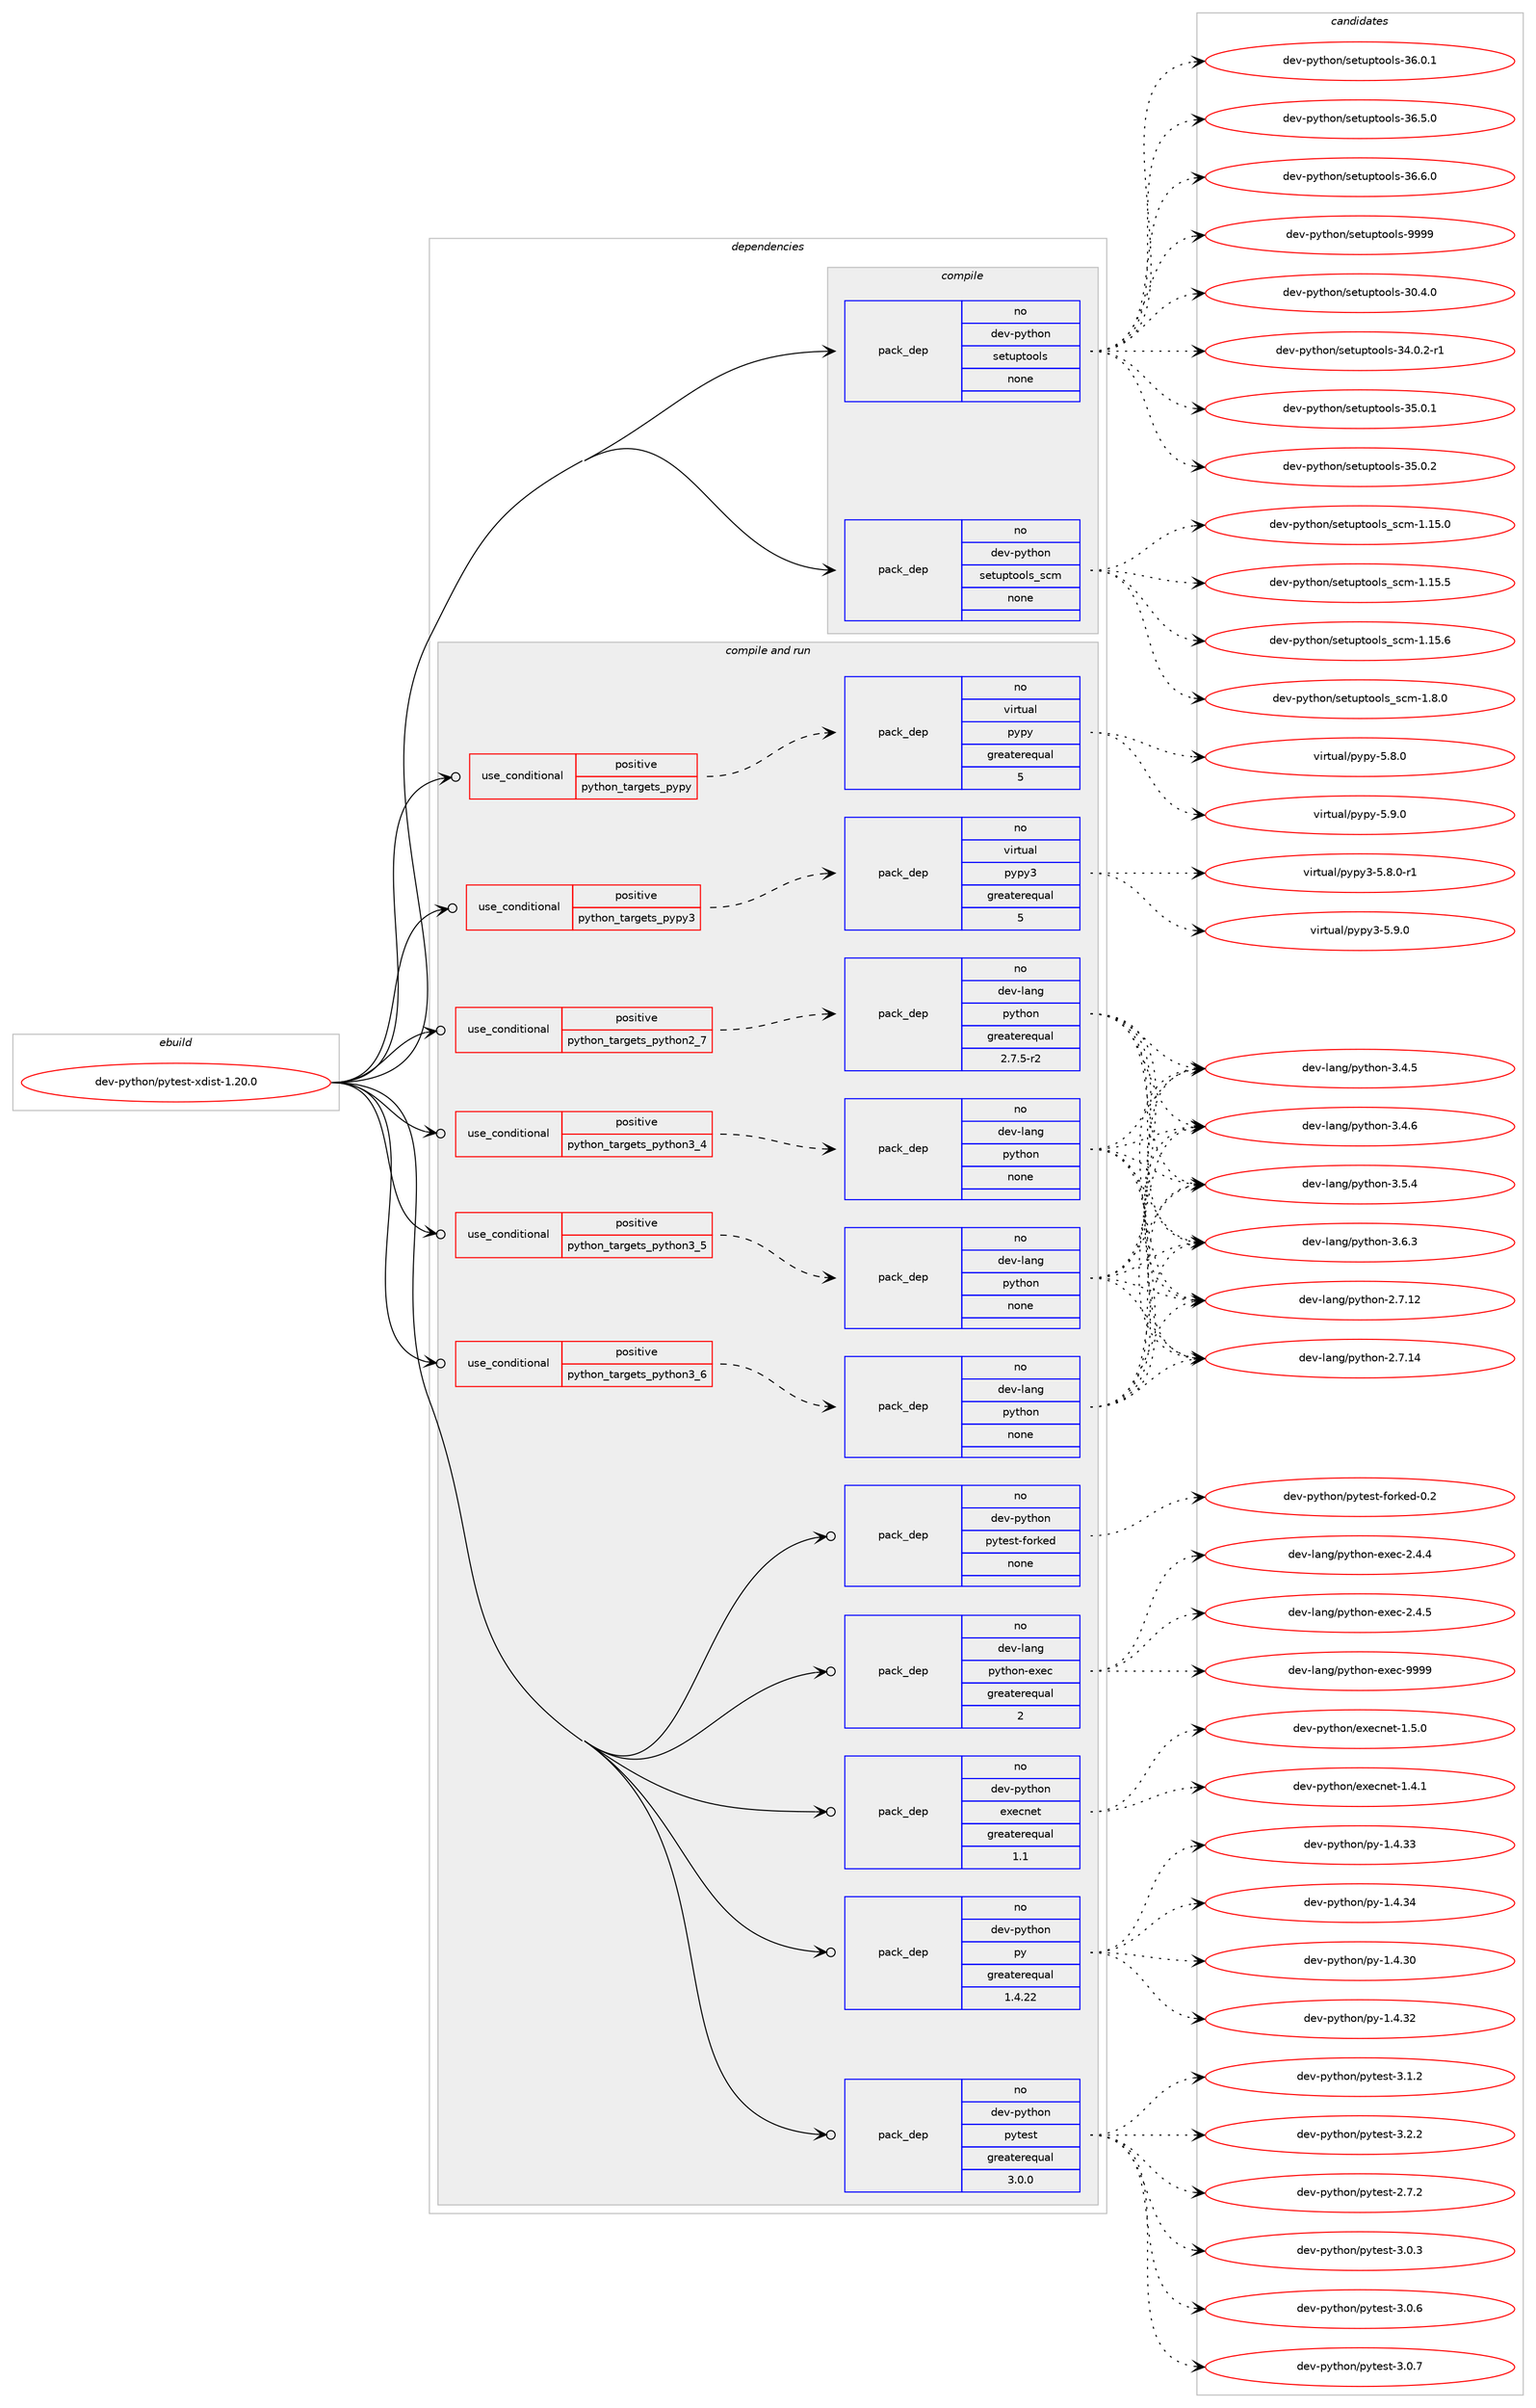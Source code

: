 digraph prolog {

# *************
# Graph options
# *************

newrank=true;
concentrate=true;
compound=true;
graph [rankdir=LR,fontname=Helvetica,fontsize=10,ranksep=1.5];#, ranksep=2.5, nodesep=0.2];
edge  [arrowhead=vee];
node  [fontname=Helvetica,fontsize=10];

# **********
# The ebuild
# **********

subgraph cluster_leftcol {
color=gray;
rank=same;
label=<<i>ebuild</i>>;
id [label="dev-python/pytest-xdist-1.20.0", color=red, width=4, href="../dev-python/pytest-xdist-1.20.0.svg"];
}

# ****************
# The dependencies
# ****************

subgraph cluster_midcol {
color=gray;
label=<<i>dependencies</i>>;
subgraph cluster_compile {
fillcolor="#eeeeee";
style=filled;
label=<<i>compile</i>>;
subgraph pack136801 {
dependency180532 [label=<<TABLE BORDER="0" CELLBORDER="1" CELLSPACING="0" CELLPADDING="4" WIDTH="220"><TR><TD ROWSPAN="6" CELLPADDING="30">pack_dep</TD></TR><TR><TD WIDTH="110">no</TD></TR><TR><TD>dev-python</TD></TR><TR><TD>setuptools</TD></TR><TR><TD>none</TD></TR><TR><TD></TD></TR></TABLE>>, shape=none, color=blue];
}
id:e -> dependency180532:w [weight=20,style="solid",arrowhead="vee"];
subgraph pack136802 {
dependency180533 [label=<<TABLE BORDER="0" CELLBORDER="1" CELLSPACING="0" CELLPADDING="4" WIDTH="220"><TR><TD ROWSPAN="6" CELLPADDING="30">pack_dep</TD></TR><TR><TD WIDTH="110">no</TD></TR><TR><TD>dev-python</TD></TR><TR><TD>setuptools_scm</TD></TR><TR><TD>none</TD></TR><TR><TD></TD></TR></TABLE>>, shape=none, color=blue];
}
id:e -> dependency180533:w [weight=20,style="solid",arrowhead="vee"];
}
subgraph cluster_compileandrun {
fillcolor="#eeeeee";
style=filled;
label=<<i>compile and run</i>>;
subgraph cond39792 {
dependency180534 [label=<<TABLE BORDER="0" CELLBORDER="1" CELLSPACING="0" CELLPADDING="4"><TR><TD ROWSPAN="3" CELLPADDING="10">use_conditional</TD></TR><TR><TD>positive</TD></TR><TR><TD>python_targets_pypy</TD></TR></TABLE>>, shape=none, color=red];
subgraph pack136803 {
dependency180535 [label=<<TABLE BORDER="0" CELLBORDER="1" CELLSPACING="0" CELLPADDING="4" WIDTH="220"><TR><TD ROWSPAN="6" CELLPADDING="30">pack_dep</TD></TR><TR><TD WIDTH="110">no</TD></TR><TR><TD>virtual</TD></TR><TR><TD>pypy</TD></TR><TR><TD>greaterequal</TD></TR><TR><TD>5</TD></TR></TABLE>>, shape=none, color=blue];
}
dependency180534:e -> dependency180535:w [weight=20,style="dashed",arrowhead="vee"];
}
id:e -> dependency180534:w [weight=20,style="solid",arrowhead="odotvee"];
subgraph cond39793 {
dependency180536 [label=<<TABLE BORDER="0" CELLBORDER="1" CELLSPACING="0" CELLPADDING="4"><TR><TD ROWSPAN="3" CELLPADDING="10">use_conditional</TD></TR><TR><TD>positive</TD></TR><TR><TD>python_targets_pypy3</TD></TR></TABLE>>, shape=none, color=red];
subgraph pack136804 {
dependency180537 [label=<<TABLE BORDER="0" CELLBORDER="1" CELLSPACING="0" CELLPADDING="4" WIDTH="220"><TR><TD ROWSPAN="6" CELLPADDING="30">pack_dep</TD></TR><TR><TD WIDTH="110">no</TD></TR><TR><TD>virtual</TD></TR><TR><TD>pypy3</TD></TR><TR><TD>greaterequal</TD></TR><TR><TD>5</TD></TR></TABLE>>, shape=none, color=blue];
}
dependency180536:e -> dependency180537:w [weight=20,style="dashed",arrowhead="vee"];
}
id:e -> dependency180536:w [weight=20,style="solid",arrowhead="odotvee"];
subgraph cond39794 {
dependency180538 [label=<<TABLE BORDER="0" CELLBORDER="1" CELLSPACING="0" CELLPADDING="4"><TR><TD ROWSPAN="3" CELLPADDING="10">use_conditional</TD></TR><TR><TD>positive</TD></TR><TR><TD>python_targets_python2_7</TD></TR></TABLE>>, shape=none, color=red];
subgraph pack136805 {
dependency180539 [label=<<TABLE BORDER="0" CELLBORDER="1" CELLSPACING="0" CELLPADDING="4" WIDTH="220"><TR><TD ROWSPAN="6" CELLPADDING="30">pack_dep</TD></TR><TR><TD WIDTH="110">no</TD></TR><TR><TD>dev-lang</TD></TR><TR><TD>python</TD></TR><TR><TD>greaterequal</TD></TR><TR><TD>2.7.5-r2</TD></TR></TABLE>>, shape=none, color=blue];
}
dependency180538:e -> dependency180539:w [weight=20,style="dashed",arrowhead="vee"];
}
id:e -> dependency180538:w [weight=20,style="solid",arrowhead="odotvee"];
subgraph cond39795 {
dependency180540 [label=<<TABLE BORDER="0" CELLBORDER="1" CELLSPACING="0" CELLPADDING="4"><TR><TD ROWSPAN="3" CELLPADDING="10">use_conditional</TD></TR><TR><TD>positive</TD></TR><TR><TD>python_targets_python3_4</TD></TR></TABLE>>, shape=none, color=red];
subgraph pack136806 {
dependency180541 [label=<<TABLE BORDER="0" CELLBORDER="1" CELLSPACING="0" CELLPADDING="4" WIDTH="220"><TR><TD ROWSPAN="6" CELLPADDING="30">pack_dep</TD></TR><TR><TD WIDTH="110">no</TD></TR><TR><TD>dev-lang</TD></TR><TR><TD>python</TD></TR><TR><TD>none</TD></TR><TR><TD></TD></TR></TABLE>>, shape=none, color=blue];
}
dependency180540:e -> dependency180541:w [weight=20,style="dashed",arrowhead="vee"];
}
id:e -> dependency180540:w [weight=20,style="solid",arrowhead="odotvee"];
subgraph cond39796 {
dependency180542 [label=<<TABLE BORDER="0" CELLBORDER="1" CELLSPACING="0" CELLPADDING="4"><TR><TD ROWSPAN="3" CELLPADDING="10">use_conditional</TD></TR><TR><TD>positive</TD></TR><TR><TD>python_targets_python3_5</TD></TR></TABLE>>, shape=none, color=red];
subgraph pack136807 {
dependency180543 [label=<<TABLE BORDER="0" CELLBORDER="1" CELLSPACING="0" CELLPADDING="4" WIDTH="220"><TR><TD ROWSPAN="6" CELLPADDING="30">pack_dep</TD></TR><TR><TD WIDTH="110">no</TD></TR><TR><TD>dev-lang</TD></TR><TR><TD>python</TD></TR><TR><TD>none</TD></TR><TR><TD></TD></TR></TABLE>>, shape=none, color=blue];
}
dependency180542:e -> dependency180543:w [weight=20,style="dashed",arrowhead="vee"];
}
id:e -> dependency180542:w [weight=20,style="solid",arrowhead="odotvee"];
subgraph cond39797 {
dependency180544 [label=<<TABLE BORDER="0" CELLBORDER="1" CELLSPACING="0" CELLPADDING="4"><TR><TD ROWSPAN="3" CELLPADDING="10">use_conditional</TD></TR><TR><TD>positive</TD></TR><TR><TD>python_targets_python3_6</TD></TR></TABLE>>, shape=none, color=red];
subgraph pack136808 {
dependency180545 [label=<<TABLE BORDER="0" CELLBORDER="1" CELLSPACING="0" CELLPADDING="4" WIDTH="220"><TR><TD ROWSPAN="6" CELLPADDING="30">pack_dep</TD></TR><TR><TD WIDTH="110">no</TD></TR><TR><TD>dev-lang</TD></TR><TR><TD>python</TD></TR><TR><TD>none</TD></TR><TR><TD></TD></TR></TABLE>>, shape=none, color=blue];
}
dependency180544:e -> dependency180545:w [weight=20,style="dashed",arrowhead="vee"];
}
id:e -> dependency180544:w [weight=20,style="solid",arrowhead="odotvee"];
subgraph pack136809 {
dependency180546 [label=<<TABLE BORDER="0" CELLBORDER="1" CELLSPACING="0" CELLPADDING="4" WIDTH="220"><TR><TD ROWSPAN="6" CELLPADDING="30">pack_dep</TD></TR><TR><TD WIDTH="110">no</TD></TR><TR><TD>dev-lang</TD></TR><TR><TD>python-exec</TD></TR><TR><TD>greaterequal</TD></TR><TR><TD>2</TD></TR></TABLE>>, shape=none, color=blue];
}
id:e -> dependency180546:w [weight=20,style="solid",arrowhead="odotvee"];
subgraph pack136810 {
dependency180547 [label=<<TABLE BORDER="0" CELLBORDER="1" CELLSPACING="0" CELLPADDING="4" WIDTH="220"><TR><TD ROWSPAN="6" CELLPADDING="30">pack_dep</TD></TR><TR><TD WIDTH="110">no</TD></TR><TR><TD>dev-python</TD></TR><TR><TD>execnet</TD></TR><TR><TD>greaterequal</TD></TR><TR><TD>1.1</TD></TR></TABLE>>, shape=none, color=blue];
}
id:e -> dependency180547:w [weight=20,style="solid",arrowhead="odotvee"];
subgraph pack136811 {
dependency180548 [label=<<TABLE BORDER="0" CELLBORDER="1" CELLSPACING="0" CELLPADDING="4" WIDTH="220"><TR><TD ROWSPAN="6" CELLPADDING="30">pack_dep</TD></TR><TR><TD WIDTH="110">no</TD></TR><TR><TD>dev-python</TD></TR><TR><TD>py</TD></TR><TR><TD>greaterequal</TD></TR><TR><TD>1.4.22</TD></TR></TABLE>>, shape=none, color=blue];
}
id:e -> dependency180548:w [weight=20,style="solid",arrowhead="odotvee"];
subgraph pack136812 {
dependency180549 [label=<<TABLE BORDER="0" CELLBORDER="1" CELLSPACING="0" CELLPADDING="4" WIDTH="220"><TR><TD ROWSPAN="6" CELLPADDING="30">pack_dep</TD></TR><TR><TD WIDTH="110">no</TD></TR><TR><TD>dev-python</TD></TR><TR><TD>pytest</TD></TR><TR><TD>greaterequal</TD></TR><TR><TD>3.0.0</TD></TR></TABLE>>, shape=none, color=blue];
}
id:e -> dependency180549:w [weight=20,style="solid",arrowhead="odotvee"];
subgraph pack136813 {
dependency180550 [label=<<TABLE BORDER="0" CELLBORDER="1" CELLSPACING="0" CELLPADDING="4" WIDTH="220"><TR><TD ROWSPAN="6" CELLPADDING="30">pack_dep</TD></TR><TR><TD WIDTH="110">no</TD></TR><TR><TD>dev-python</TD></TR><TR><TD>pytest-forked</TD></TR><TR><TD>none</TD></TR><TR><TD></TD></TR></TABLE>>, shape=none, color=blue];
}
id:e -> dependency180550:w [weight=20,style="solid",arrowhead="odotvee"];
}
subgraph cluster_run {
fillcolor="#eeeeee";
style=filled;
label=<<i>run</i>>;
}
}

# **************
# The candidates
# **************

subgraph cluster_choices {
rank=same;
color=gray;
label=<<i>candidates</i>>;

subgraph choice136801 {
color=black;
nodesep=1;
choice100101118451121211161041111104711510111611711211611111110811545514846524648 [label="dev-python/setuptools-30.4.0", color=red, width=4,href="../dev-python/setuptools-30.4.0.svg"];
choice1001011184511212111610411111047115101116117112116111111108115455152464846504511449 [label="dev-python/setuptools-34.0.2-r1", color=red, width=4,href="../dev-python/setuptools-34.0.2-r1.svg"];
choice100101118451121211161041111104711510111611711211611111110811545515346484649 [label="dev-python/setuptools-35.0.1", color=red, width=4,href="../dev-python/setuptools-35.0.1.svg"];
choice100101118451121211161041111104711510111611711211611111110811545515346484650 [label="dev-python/setuptools-35.0.2", color=red, width=4,href="../dev-python/setuptools-35.0.2.svg"];
choice100101118451121211161041111104711510111611711211611111110811545515446484649 [label="dev-python/setuptools-36.0.1", color=red, width=4,href="../dev-python/setuptools-36.0.1.svg"];
choice100101118451121211161041111104711510111611711211611111110811545515446534648 [label="dev-python/setuptools-36.5.0", color=red, width=4,href="../dev-python/setuptools-36.5.0.svg"];
choice100101118451121211161041111104711510111611711211611111110811545515446544648 [label="dev-python/setuptools-36.6.0", color=red, width=4,href="../dev-python/setuptools-36.6.0.svg"];
choice10010111845112121116104111110471151011161171121161111111081154557575757 [label="dev-python/setuptools-9999", color=red, width=4,href="../dev-python/setuptools-9999.svg"];
dependency180532:e -> choice100101118451121211161041111104711510111611711211611111110811545514846524648:w [style=dotted,weight="100"];
dependency180532:e -> choice1001011184511212111610411111047115101116117112116111111108115455152464846504511449:w [style=dotted,weight="100"];
dependency180532:e -> choice100101118451121211161041111104711510111611711211611111110811545515346484649:w [style=dotted,weight="100"];
dependency180532:e -> choice100101118451121211161041111104711510111611711211611111110811545515346484650:w [style=dotted,weight="100"];
dependency180532:e -> choice100101118451121211161041111104711510111611711211611111110811545515446484649:w [style=dotted,weight="100"];
dependency180532:e -> choice100101118451121211161041111104711510111611711211611111110811545515446534648:w [style=dotted,weight="100"];
dependency180532:e -> choice100101118451121211161041111104711510111611711211611111110811545515446544648:w [style=dotted,weight="100"];
dependency180532:e -> choice10010111845112121116104111110471151011161171121161111111081154557575757:w [style=dotted,weight="100"];
}
subgraph choice136802 {
color=black;
nodesep=1;
choice1001011184511212111610411111047115101116117112116111111108115951159910945494649534648 [label="dev-python/setuptools_scm-1.15.0", color=red, width=4,href="../dev-python/setuptools_scm-1.15.0.svg"];
choice1001011184511212111610411111047115101116117112116111111108115951159910945494649534653 [label="dev-python/setuptools_scm-1.15.5", color=red, width=4,href="../dev-python/setuptools_scm-1.15.5.svg"];
choice1001011184511212111610411111047115101116117112116111111108115951159910945494649534654 [label="dev-python/setuptools_scm-1.15.6", color=red, width=4,href="../dev-python/setuptools_scm-1.15.6.svg"];
choice10010111845112121116104111110471151011161171121161111111081159511599109454946564648 [label="dev-python/setuptools_scm-1.8.0", color=red, width=4,href="../dev-python/setuptools_scm-1.8.0.svg"];
dependency180533:e -> choice1001011184511212111610411111047115101116117112116111111108115951159910945494649534648:w [style=dotted,weight="100"];
dependency180533:e -> choice1001011184511212111610411111047115101116117112116111111108115951159910945494649534653:w [style=dotted,weight="100"];
dependency180533:e -> choice1001011184511212111610411111047115101116117112116111111108115951159910945494649534654:w [style=dotted,weight="100"];
dependency180533:e -> choice10010111845112121116104111110471151011161171121161111111081159511599109454946564648:w [style=dotted,weight="100"];
}
subgraph choice136803 {
color=black;
nodesep=1;
choice1181051141161179710847112121112121455346564648 [label="virtual/pypy-5.8.0", color=red, width=4,href="../virtual/pypy-5.8.0.svg"];
choice1181051141161179710847112121112121455346574648 [label="virtual/pypy-5.9.0", color=red, width=4,href="../virtual/pypy-5.9.0.svg"];
dependency180535:e -> choice1181051141161179710847112121112121455346564648:w [style=dotted,weight="100"];
dependency180535:e -> choice1181051141161179710847112121112121455346574648:w [style=dotted,weight="100"];
}
subgraph choice136804 {
color=black;
nodesep=1;
choice1181051141161179710847112121112121514553465646484511449 [label="virtual/pypy3-5.8.0-r1", color=red, width=4,href="../virtual/pypy3-5.8.0-r1.svg"];
choice118105114116117971084711212111212151455346574648 [label="virtual/pypy3-5.9.0", color=red, width=4,href="../virtual/pypy3-5.9.0.svg"];
dependency180537:e -> choice1181051141161179710847112121112121514553465646484511449:w [style=dotted,weight="100"];
dependency180537:e -> choice118105114116117971084711212111212151455346574648:w [style=dotted,weight="100"];
}
subgraph choice136805 {
color=black;
nodesep=1;
choice10010111845108971101034711212111610411111045504655464950 [label="dev-lang/python-2.7.12", color=red, width=4,href="../dev-lang/python-2.7.12.svg"];
choice10010111845108971101034711212111610411111045504655464952 [label="dev-lang/python-2.7.14", color=red, width=4,href="../dev-lang/python-2.7.14.svg"];
choice100101118451089711010347112121116104111110455146524653 [label="dev-lang/python-3.4.5", color=red, width=4,href="../dev-lang/python-3.4.5.svg"];
choice100101118451089711010347112121116104111110455146524654 [label="dev-lang/python-3.4.6", color=red, width=4,href="../dev-lang/python-3.4.6.svg"];
choice100101118451089711010347112121116104111110455146534652 [label="dev-lang/python-3.5.4", color=red, width=4,href="../dev-lang/python-3.5.4.svg"];
choice100101118451089711010347112121116104111110455146544651 [label="dev-lang/python-3.6.3", color=red, width=4,href="../dev-lang/python-3.6.3.svg"];
dependency180539:e -> choice10010111845108971101034711212111610411111045504655464950:w [style=dotted,weight="100"];
dependency180539:e -> choice10010111845108971101034711212111610411111045504655464952:w [style=dotted,weight="100"];
dependency180539:e -> choice100101118451089711010347112121116104111110455146524653:w [style=dotted,weight="100"];
dependency180539:e -> choice100101118451089711010347112121116104111110455146524654:w [style=dotted,weight="100"];
dependency180539:e -> choice100101118451089711010347112121116104111110455146534652:w [style=dotted,weight="100"];
dependency180539:e -> choice100101118451089711010347112121116104111110455146544651:w [style=dotted,weight="100"];
}
subgraph choice136806 {
color=black;
nodesep=1;
choice10010111845108971101034711212111610411111045504655464950 [label="dev-lang/python-2.7.12", color=red, width=4,href="../dev-lang/python-2.7.12.svg"];
choice10010111845108971101034711212111610411111045504655464952 [label="dev-lang/python-2.7.14", color=red, width=4,href="../dev-lang/python-2.7.14.svg"];
choice100101118451089711010347112121116104111110455146524653 [label="dev-lang/python-3.4.5", color=red, width=4,href="../dev-lang/python-3.4.5.svg"];
choice100101118451089711010347112121116104111110455146524654 [label="dev-lang/python-3.4.6", color=red, width=4,href="../dev-lang/python-3.4.6.svg"];
choice100101118451089711010347112121116104111110455146534652 [label="dev-lang/python-3.5.4", color=red, width=4,href="../dev-lang/python-3.5.4.svg"];
choice100101118451089711010347112121116104111110455146544651 [label="dev-lang/python-3.6.3", color=red, width=4,href="../dev-lang/python-3.6.3.svg"];
dependency180541:e -> choice10010111845108971101034711212111610411111045504655464950:w [style=dotted,weight="100"];
dependency180541:e -> choice10010111845108971101034711212111610411111045504655464952:w [style=dotted,weight="100"];
dependency180541:e -> choice100101118451089711010347112121116104111110455146524653:w [style=dotted,weight="100"];
dependency180541:e -> choice100101118451089711010347112121116104111110455146524654:w [style=dotted,weight="100"];
dependency180541:e -> choice100101118451089711010347112121116104111110455146534652:w [style=dotted,weight="100"];
dependency180541:e -> choice100101118451089711010347112121116104111110455146544651:w [style=dotted,weight="100"];
}
subgraph choice136807 {
color=black;
nodesep=1;
choice10010111845108971101034711212111610411111045504655464950 [label="dev-lang/python-2.7.12", color=red, width=4,href="../dev-lang/python-2.7.12.svg"];
choice10010111845108971101034711212111610411111045504655464952 [label="dev-lang/python-2.7.14", color=red, width=4,href="../dev-lang/python-2.7.14.svg"];
choice100101118451089711010347112121116104111110455146524653 [label="dev-lang/python-3.4.5", color=red, width=4,href="../dev-lang/python-3.4.5.svg"];
choice100101118451089711010347112121116104111110455146524654 [label="dev-lang/python-3.4.6", color=red, width=4,href="../dev-lang/python-3.4.6.svg"];
choice100101118451089711010347112121116104111110455146534652 [label="dev-lang/python-3.5.4", color=red, width=4,href="../dev-lang/python-3.5.4.svg"];
choice100101118451089711010347112121116104111110455146544651 [label="dev-lang/python-3.6.3", color=red, width=4,href="../dev-lang/python-3.6.3.svg"];
dependency180543:e -> choice10010111845108971101034711212111610411111045504655464950:w [style=dotted,weight="100"];
dependency180543:e -> choice10010111845108971101034711212111610411111045504655464952:w [style=dotted,weight="100"];
dependency180543:e -> choice100101118451089711010347112121116104111110455146524653:w [style=dotted,weight="100"];
dependency180543:e -> choice100101118451089711010347112121116104111110455146524654:w [style=dotted,weight="100"];
dependency180543:e -> choice100101118451089711010347112121116104111110455146534652:w [style=dotted,weight="100"];
dependency180543:e -> choice100101118451089711010347112121116104111110455146544651:w [style=dotted,weight="100"];
}
subgraph choice136808 {
color=black;
nodesep=1;
choice10010111845108971101034711212111610411111045504655464950 [label="dev-lang/python-2.7.12", color=red, width=4,href="../dev-lang/python-2.7.12.svg"];
choice10010111845108971101034711212111610411111045504655464952 [label="dev-lang/python-2.7.14", color=red, width=4,href="../dev-lang/python-2.7.14.svg"];
choice100101118451089711010347112121116104111110455146524653 [label="dev-lang/python-3.4.5", color=red, width=4,href="../dev-lang/python-3.4.5.svg"];
choice100101118451089711010347112121116104111110455146524654 [label="dev-lang/python-3.4.6", color=red, width=4,href="../dev-lang/python-3.4.6.svg"];
choice100101118451089711010347112121116104111110455146534652 [label="dev-lang/python-3.5.4", color=red, width=4,href="../dev-lang/python-3.5.4.svg"];
choice100101118451089711010347112121116104111110455146544651 [label="dev-lang/python-3.6.3", color=red, width=4,href="../dev-lang/python-3.6.3.svg"];
dependency180545:e -> choice10010111845108971101034711212111610411111045504655464950:w [style=dotted,weight="100"];
dependency180545:e -> choice10010111845108971101034711212111610411111045504655464952:w [style=dotted,weight="100"];
dependency180545:e -> choice100101118451089711010347112121116104111110455146524653:w [style=dotted,weight="100"];
dependency180545:e -> choice100101118451089711010347112121116104111110455146524654:w [style=dotted,weight="100"];
dependency180545:e -> choice100101118451089711010347112121116104111110455146534652:w [style=dotted,weight="100"];
dependency180545:e -> choice100101118451089711010347112121116104111110455146544651:w [style=dotted,weight="100"];
}
subgraph choice136809 {
color=black;
nodesep=1;
choice1001011184510897110103471121211161041111104510112010199455046524652 [label="dev-lang/python-exec-2.4.4", color=red, width=4,href="../dev-lang/python-exec-2.4.4.svg"];
choice1001011184510897110103471121211161041111104510112010199455046524653 [label="dev-lang/python-exec-2.4.5", color=red, width=4,href="../dev-lang/python-exec-2.4.5.svg"];
choice10010111845108971101034711212111610411111045101120101994557575757 [label="dev-lang/python-exec-9999", color=red, width=4,href="../dev-lang/python-exec-9999.svg"];
dependency180546:e -> choice1001011184510897110103471121211161041111104510112010199455046524652:w [style=dotted,weight="100"];
dependency180546:e -> choice1001011184510897110103471121211161041111104510112010199455046524653:w [style=dotted,weight="100"];
dependency180546:e -> choice10010111845108971101034711212111610411111045101120101994557575757:w [style=dotted,weight="100"];
}
subgraph choice136810 {
color=black;
nodesep=1;
choice100101118451121211161041111104710112010199110101116454946524649 [label="dev-python/execnet-1.4.1", color=red, width=4,href="../dev-python/execnet-1.4.1.svg"];
choice100101118451121211161041111104710112010199110101116454946534648 [label="dev-python/execnet-1.5.0", color=red, width=4,href="../dev-python/execnet-1.5.0.svg"];
dependency180547:e -> choice100101118451121211161041111104710112010199110101116454946524649:w [style=dotted,weight="100"];
dependency180547:e -> choice100101118451121211161041111104710112010199110101116454946534648:w [style=dotted,weight="100"];
}
subgraph choice136811 {
color=black;
nodesep=1;
choice100101118451121211161041111104711212145494652465148 [label="dev-python/py-1.4.30", color=red, width=4,href="../dev-python/py-1.4.30.svg"];
choice100101118451121211161041111104711212145494652465150 [label="dev-python/py-1.4.32", color=red, width=4,href="../dev-python/py-1.4.32.svg"];
choice100101118451121211161041111104711212145494652465151 [label="dev-python/py-1.4.33", color=red, width=4,href="../dev-python/py-1.4.33.svg"];
choice100101118451121211161041111104711212145494652465152 [label="dev-python/py-1.4.34", color=red, width=4,href="../dev-python/py-1.4.34.svg"];
dependency180548:e -> choice100101118451121211161041111104711212145494652465148:w [style=dotted,weight="100"];
dependency180548:e -> choice100101118451121211161041111104711212145494652465150:w [style=dotted,weight="100"];
dependency180548:e -> choice100101118451121211161041111104711212145494652465151:w [style=dotted,weight="100"];
dependency180548:e -> choice100101118451121211161041111104711212145494652465152:w [style=dotted,weight="100"];
}
subgraph choice136812 {
color=black;
nodesep=1;
choice1001011184511212111610411111047112121116101115116455046554650 [label="dev-python/pytest-2.7.2", color=red, width=4,href="../dev-python/pytest-2.7.2.svg"];
choice1001011184511212111610411111047112121116101115116455146484651 [label="dev-python/pytest-3.0.3", color=red, width=4,href="../dev-python/pytest-3.0.3.svg"];
choice1001011184511212111610411111047112121116101115116455146484654 [label="dev-python/pytest-3.0.6", color=red, width=4,href="../dev-python/pytest-3.0.6.svg"];
choice1001011184511212111610411111047112121116101115116455146484655 [label="dev-python/pytest-3.0.7", color=red, width=4,href="../dev-python/pytest-3.0.7.svg"];
choice1001011184511212111610411111047112121116101115116455146494650 [label="dev-python/pytest-3.1.2", color=red, width=4,href="../dev-python/pytest-3.1.2.svg"];
choice1001011184511212111610411111047112121116101115116455146504650 [label="dev-python/pytest-3.2.2", color=red, width=4,href="../dev-python/pytest-3.2.2.svg"];
dependency180549:e -> choice1001011184511212111610411111047112121116101115116455046554650:w [style=dotted,weight="100"];
dependency180549:e -> choice1001011184511212111610411111047112121116101115116455146484651:w [style=dotted,weight="100"];
dependency180549:e -> choice1001011184511212111610411111047112121116101115116455146484654:w [style=dotted,weight="100"];
dependency180549:e -> choice1001011184511212111610411111047112121116101115116455146484655:w [style=dotted,weight="100"];
dependency180549:e -> choice1001011184511212111610411111047112121116101115116455146494650:w [style=dotted,weight="100"];
dependency180549:e -> choice1001011184511212111610411111047112121116101115116455146504650:w [style=dotted,weight="100"];
}
subgraph choice136813 {
color=black;
nodesep=1;
choice10010111845112121116104111110471121211161011151164510211111410710110045484650 [label="dev-python/pytest-forked-0.2", color=red, width=4,href="../dev-python/pytest-forked-0.2.svg"];
dependency180550:e -> choice10010111845112121116104111110471121211161011151164510211111410710110045484650:w [style=dotted,weight="100"];
}
}

}
